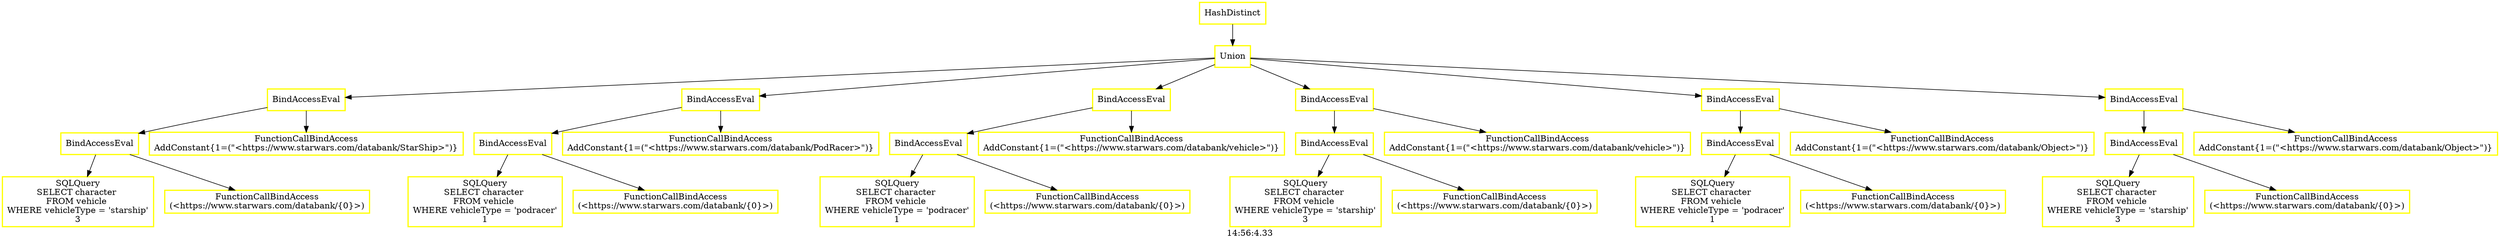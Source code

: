 digraph  g{ graph[label = "14:56:4.33"]
node [shape=rectangle, color=black, fontcolor=black, style=bold] edge [color=black] 0 [label="HashDistinct", color = yellow] ; 
1 [label="Union", color = yellow] ; 
0 -> 1 ; 
2 [label="BindAccessEval", color = yellow] ; 
1 -> 2 ; 
3 [label="BindAccessEval", color = yellow] ; 
2 -> 3 ; 
4 [label="SQLQuery
SELECT character 
FROM vehicle 
WHERE vehicleType = 'starship'
3", color = yellow] ; 
3 -> 4 ; 
5 [label="FunctionCallBindAccess
(<https://www.starwars.com/databank/{0}>)", color = yellow] ; 
3 -> 5 ; 
6 [label="FunctionCallBindAccess
AddConstant{1=(\"<https://www.starwars.com/databank/StarShip>\")}", color = yellow] ; 
2 -> 6 ; 
8 [label="BindAccessEval", color = yellow] ; 
1 -> 8 ; 
9 [label="BindAccessEval", color = yellow] ; 
8 -> 9 ; 
10 [label="SQLQuery
SELECT character 
FROM vehicle 
WHERE vehicleType = 'podracer'
1", color = yellow] ; 
9 -> 10 ; 
11 [label="FunctionCallBindAccess
(<https://www.starwars.com/databank/{0}>)", color = yellow] ; 
9 -> 11 ; 
12 [label="FunctionCallBindAccess
AddConstant{1=(\"<https://www.starwars.com/databank/PodRacer>\")}", color = yellow] ; 
8 -> 12 ; 
14 [label="BindAccessEval", color = yellow] ; 
1 -> 14 ; 
15 [label="BindAccessEval", color = yellow] ; 
14 -> 15 ; 
16 [label="SQLQuery
SELECT character 
FROM vehicle 
WHERE vehicleType = 'podracer'
1", color = yellow] ; 
15 -> 16 ; 
17 [label="FunctionCallBindAccess
(<https://www.starwars.com/databank/{0}>)", color = yellow] ; 
15 -> 17 ; 
18 [label="FunctionCallBindAccess
AddConstant{1=(\"<https://www.starwars.com/databank/vehicle>\")}", color = yellow] ; 
14 -> 18 ; 
20 [label="BindAccessEval", color = yellow] ; 
1 -> 20 ; 
21 [label="BindAccessEval", color = yellow] ; 
20 -> 21 ; 
22 [label="SQLQuery
SELECT character 
FROM vehicle 
WHERE vehicleType = 'starship'
3", color = yellow] ; 
21 -> 22 ; 
23 [label="FunctionCallBindAccess
(<https://www.starwars.com/databank/{0}>)", color = yellow] ; 
21 -> 23 ; 
24 [label="FunctionCallBindAccess
AddConstant{1=(\"<https://www.starwars.com/databank/vehicle>\")}", color = yellow] ; 
20 -> 24 ; 
26 [label="BindAccessEval", color = yellow] ; 
1 -> 26 ; 
27 [label="BindAccessEval", color = yellow] ; 
26 -> 27 ; 
28 [label="SQLQuery
SELECT character 
FROM vehicle 
WHERE vehicleType = 'podracer'
1", color = yellow] ; 
27 -> 28 ; 
29 [label="FunctionCallBindAccess
(<https://www.starwars.com/databank/{0}>)", color = yellow] ; 
27 -> 29 ; 
30 [label="FunctionCallBindAccess
AddConstant{1=(\"<https://www.starwars.com/databank/Object>\")}", color = yellow] ; 
26 -> 30 ; 
32 [label="BindAccessEval", color = yellow] ; 
1 -> 32 ; 
33 [label="BindAccessEval", color = yellow] ; 
32 -> 33 ; 
34 [label="SQLQuery
SELECT character 
FROM vehicle 
WHERE vehicleType = 'starship'
3", color = yellow] ; 
33 -> 34 ; 
35 [label="FunctionCallBindAccess
(<https://www.starwars.com/databank/{0}>)", color = yellow] ; 
33 -> 35 ; 
36 [label="FunctionCallBindAccess
AddConstant{1=(\"<https://www.starwars.com/databank/Object>\")}", color = yellow] ; 
32 -> 36 ; 
}


